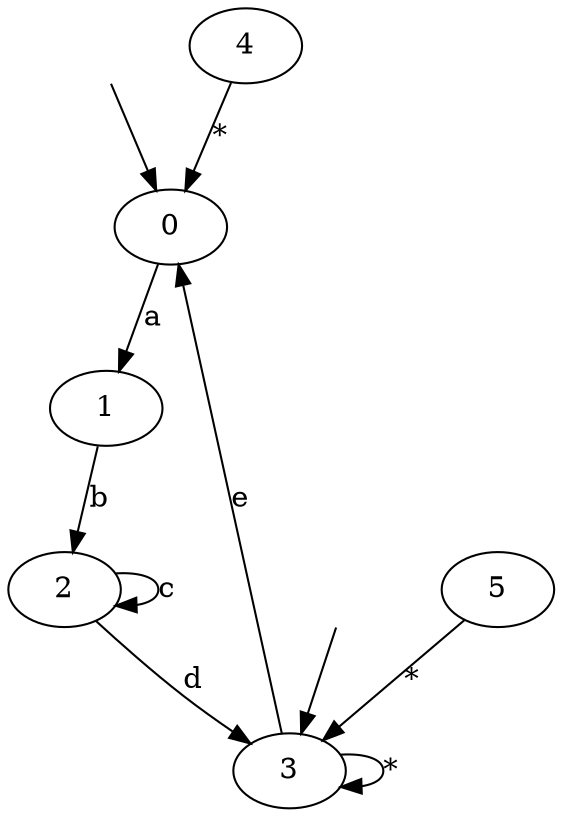 digraph system {
_0[label="", shape=none ];
_0->0;
_3[label="", shape=none ];
_3->3;
0->1 [label= "a"];
1->2 [label= "b"];
2->2 [label= "c"];
2->3 [label= "d"];
3->0 [label= "e"];
3->3 [label= "*"];
4->0 [label= "*"];
5->3 [label= "*"];
}
